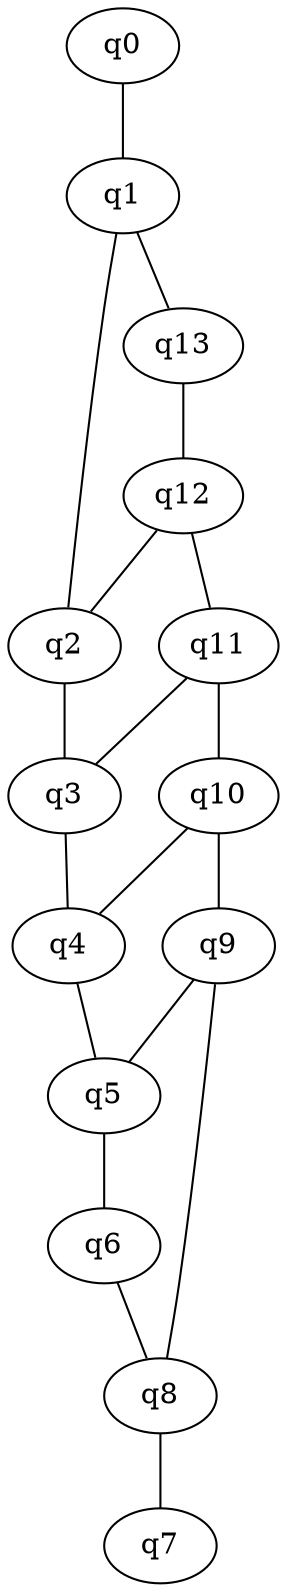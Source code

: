  graph qx15 {
     q0 -- q1 -- q2 -- q3 -- q4 -- q5 -- q6 -- q8 -- q7 ;
     q13 -- q12 -- q11 -- q10 -- q9 -- q8;
     q1 -- q13;
     q12 -- q2;
     q11 -- q3;
     q10 -- q4;
     q9 -- q5;
 }

